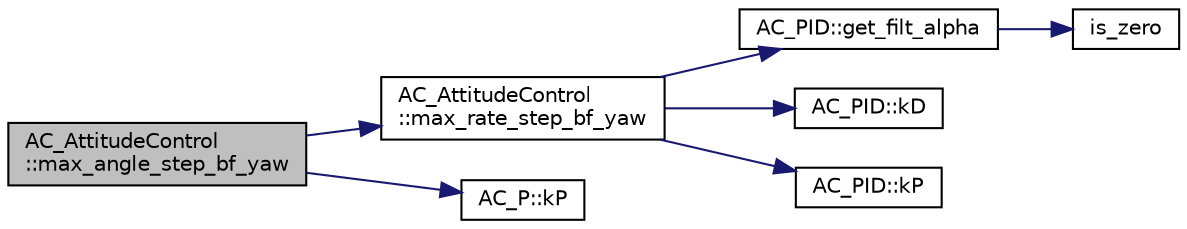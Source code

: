 digraph "AC_AttitudeControl::max_angle_step_bf_yaw"
{
 // INTERACTIVE_SVG=YES
  edge [fontname="Helvetica",fontsize="10",labelfontname="Helvetica",labelfontsize="10"];
  node [fontname="Helvetica",fontsize="10",shape=record];
  rankdir="LR";
  Node1 [label="AC_AttitudeControl\l::max_angle_step_bf_yaw",height=0.2,width=0.4,color="black", fillcolor="grey75", style="filled" fontcolor="black"];
  Node1 -> Node2 [color="midnightblue",fontsize="10",style="solid",fontname="Helvetica"];
  Node2 [label="AC_AttitudeControl\l::max_rate_step_bf_yaw",height=0.2,width=0.4,color="black", fillcolor="white", style="filled",URL="$classAC__AttitudeControl.html#a8d9a7d9bcefcac0e41adb1136cac46a6"];
  Node2 -> Node3 [color="midnightblue",fontsize="10",style="solid",fontname="Helvetica"];
  Node3 [label="AC_PID::get_filt_alpha",height=0.2,width=0.4,color="black", fillcolor="white", style="filled",URL="$classAC__PID.html#ac12ffbd4fd053c6152d403b69e07b8e1"];
  Node3 -> Node4 [color="midnightblue",fontsize="10",style="solid",fontname="Helvetica"];
  Node4 [label="is_zero",height=0.2,width=0.4,color="black", fillcolor="white", style="filled",URL="$AP__Math_8h.html#a108b79eeb35c5d58f324458ec9e1e9f2"];
  Node2 -> Node5 [color="midnightblue",fontsize="10",style="solid",fontname="Helvetica"];
  Node5 [label="AC_PID::kD",height=0.2,width=0.4,color="black", fillcolor="white", style="filled",URL="$classAC__PID.html#a071b5199b1b8d526dde58c4ea4609e14"];
  Node2 -> Node6 [color="midnightblue",fontsize="10",style="solid",fontname="Helvetica"];
  Node6 [label="AC_PID::kP",height=0.2,width=0.4,color="black", fillcolor="white", style="filled",URL="$classAC__PID.html#a98526d0e4aa40c016ba339b41654c5f5"];
  Node1 -> Node7 [color="midnightblue",fontsize="10",style="solid",fontname="Helvetica"];
  Node7 [label="AC_P::kP",height=0.2,width=0.4,color="black", fillcolor="white", style="filled",URL="$classAC__P.html#a9378b33d8cfb4bf2417880c038f1b7a2"];
}
